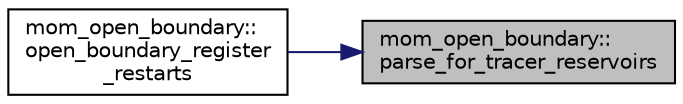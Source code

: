 digraph "mom_open_boundary::parse_for_tracer_reservoirs"
{
 // INTERACTIVE_SVG=YES
 // LATEX_PDF_SIZE
  edge [fontname="Helvetica",fontsize="10",labelfontname="Helvetica",labelfontsize="10"];
  node [fontname="Helvetica",fontsize="10",shape=record];
  rankdir="RL";
  Node1 [label="mom_open_boundary::\lparse_for_tracer_reservoirs",height=0.2,width=0.4,color="black", fillcolor="grey75", style="filled", fontcolor="black",tooltip="Parse all the OBC_SEGMENT_%%_DATA strings again to see which need tracer reservoirs (all pes need to ..."];
  Node1 -> Node2 [dir="back",color="midnightblue",fontsize="10",style="solid",fontname="Helvetica"];
  Node2 [label="mom_open_boundary::\lopen_boundary_register\l_restarts",height=0.2,width=0.4,color="black", fillcolor="white", style="filled",URL="$namespacemom__open__boundary.html#af1d4f35b2cff85617fc5766739db81de",tooltip="Register OBC segment data for restarts."];
}

